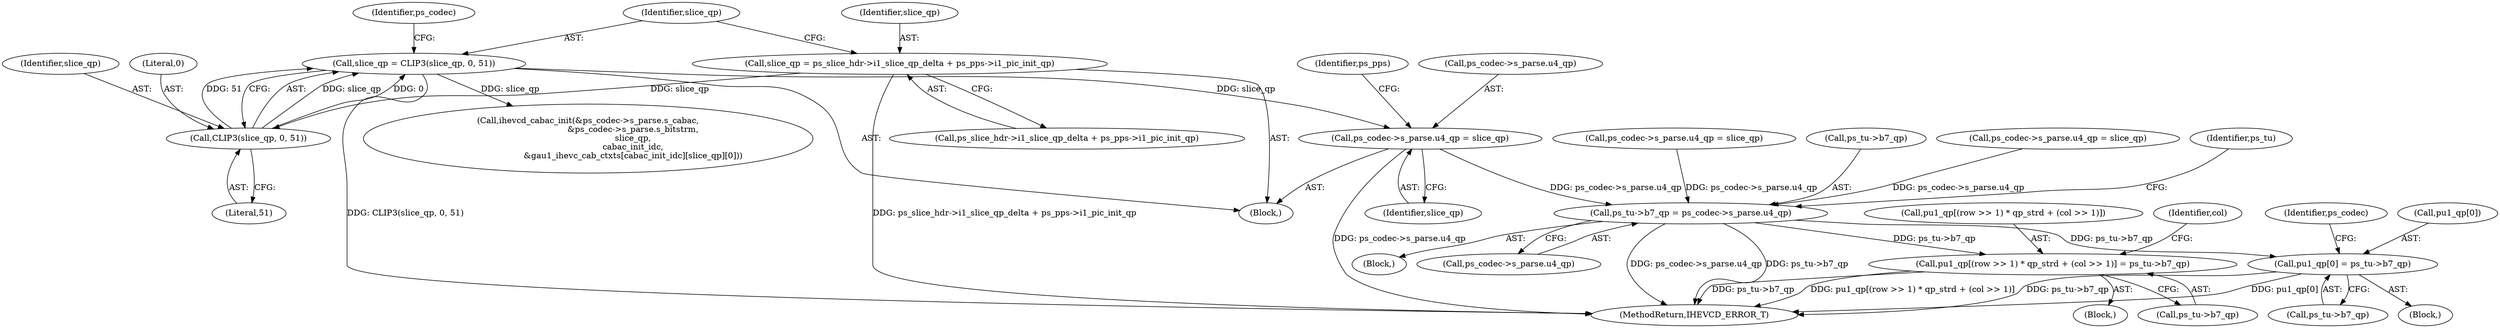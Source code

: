 digraph "0_Android_bcfc7124f6ef9f1ec128fb2e90de774a5b33d199_0@pointer" {
"1001123" [label="(Call,ps_codec->s_parse.u4_qp = slice_qp)"];
"1001117" [label="(Call,slice_qp = CLIP3(slice_qp, 0, 51))"];
"1001119" [label="(Call,CLIP3(slice_qp, 0, 51))"];
"1001108" [label="(Call,slice_qp = ps_slice_hdr->i1_slice_qp_delta + ps_pps->i1_pic_init_qp)"];
"1001767" [label="(Call,ps_tu->b7_qp = ps_codec->s_parse.u4_qp)"];
"1002729" [label="(Call,pu1_qp[0] = ps_tu->b7_qp)"];
"1002817" [label="(Call,pu1_qp[(row >> 1) * qp_strd + (col >> 1)] = ps_tu->b7_qp)"];
"1001131" [label="(Identifier,ps_pps)"];
"1005079" [label="(MethodReturn,IHEVCD_ERROR_T)"];
"1001122" [label="(Literal,51)"];
"1001119" [label="(Call,CLIP3(slice_qp, 0, 51))"];
"1000893" [label="(Call,ps_codec->s_parse.u4_qp = slice_qp)"];
"1001123" [label="(Call,ps_codec->s_parse.u4_qp = slice_qp)"];
"1002816" [label="(Block,)"];
"1001110" [label="(Call,ps_slice_hdr->i1_slice_qp_delta + ps_pps->i1_pic_init_qp)"];
"1001768" [label="(Call,ps_tu->b7_qp)"];
"1002729" [label="(Call,pu1_qp[0] = ps_tu->b7_qp)"];
"1001268" [label="(Call,ihevcd_cabac_init(&ps_codec->s_parse.s_cabac,\n                                  &ps_codec->s_parse.s_bitstrm,\n                                  slice_qp,\n                                  cabac_init_idc,\n                                  &gau1_ihevc_cab_ctxts[cabac_init_idc][slice_qp][0]))"];
"1001767" [label="(Call,ps_tu->b7_qp = ps_codec->s_parse.u4_qp)"];
"1002817" [label="(Call,pu1_qp[(row >> 1) * qp_strd + (col >> 1)] = ps_tu->b7_qp)"];
"1001120" [label="(Identifier,slice_qp)"];
"1001121" [label="(Literal,0)"];
"1001108" [label="(Call,slice_qp = ps_slice_hdr->i1_slice_qp_delta + ps_pps->i1_pic_init_qp)"];
"1001507" [label="(Call,ps_codec->s_parse.u4_qp = slice_qp)"];
"1002818" [label="(Call,pu1_qp[(row >> 1) * qp_strd + (col >> 1)])"];
"1001109" [label="(Identifier,slice_qp)"];
"1002733" [label="(Call,ps_tu->b7_qp)"];
"1002814" [label="(Identifier,col)"];
"1002730" [label="(Call,pu1_qp[0])"];
"1002829" [label="(Call,ps_tu->b7_qp)"];
"1001711" [label="(Block,)"];
"1001129" [label="(Identifier,slice_qp)"];
"1001778" [label="(Identifier,ps_tu)"];
"1001771" [label="(Call,ps_codec->s_parse.u4_qp)"];
"1001124" [label="(Call,ps_codec->s_parse.u4_qp)"];
"1001107" [label="(Block,)"];
"1002835" [label="(Identifier,ps_codec)"];
"1001117" [label="(Call,slice_qp = CLIP3(slice_qp, 0, 51))"];
"1001118" [label="(Identifier,slice_qp)"];
"1001126" [label="(Identifier,ps_codec)"];
"1002728" [label="(Block,)"];
"1001123" -> "1001107"  [label="AST: "];
"1001123" -> "1001129"  [label="CFG: "];
"1001124" -> "1001123"  [label="AST: "];
"1001129" -> "1001123"  [label="AST: "];
"1001131" -> "1001123"  [label="CFG: "];
"1001123" -> "1005079"  [label="DDG: ps_codec->s_parse.u4_qp"];
"1001117" -> "1001123"  [label="DDG: slice_qp"];
"1001123" -> "1001767"  [label="DDG: ps_codec->s_parse.u4_qp"];
"1001117" -> "1001107"  [label="AST: "];
"1001117" -> "1001119"  [label="CFG: "];
"1001118" -> "1001117"  [label="AST: "];
"1001119" -> "1001117"  [label="AST: "];
"1001126" -> "1001117"  [label="CFG: "];
"1001117" -> "1005079"  [label="DDG: CLIP3(slice_qp, 0, 51)"];
"1001119" -> "1001117"  [label="DDG: slice_qp"];
"1001119" -> "1001117"  [label="DDG: 0"];
"1001119" -> "1001117"  [label="DDG: 51"];
"1001117" -> "1001268"  [label="DDG: slice_qp"];
"1001119" -> "1001122"  [label="CFG: "];
"1001120" -> "1001119"  [label="AST: "];
"1001121" -> "1001119"  [label="AST: "];
"1001122" -> "1001119"  [label="AST: "];
"1001108" -> "1001119"  [label="DDG: slice_qp"];
"1001108" -> "1001107"  [label="AST: "];
"1001108" -> "1001110"  [label="CFG: "];
"1001109" -> "1001108"  [label="AST: "];
"1001110" -> "1001108"  [label="AST: "];
"1001118" -> "1001108"  [label="CFG: "];
"1001108" -> "1005079"  [label="DDG: ps_slice_hdr->i1_slice_qp_delta + ps_pps->i1_pic_init_qp"];
"1001767" -> "1001711"  [label="AST: "];
"1001767" -> "1001771"  [label="CFG: "];
"1001768" -> "1001767"  [label="AST: "];
"1001771" -> "1001767"  [label="AST: "];
"1001778" -> "1001767"  [label="CFG: "];
"1001767" -> "1005079"  [label="DDG: ps_codec->s_parse.u4_qp"];
"1001767" -> "1005079"  [label="DDG: ps_tu->b7_qp"];
"1000893" -> "1001767"  [label="DDG: ps_codec->s_parse.u4_qp"];
"1001507" -> "1001767"  [label="DDG: ps_codec->s_parse.u4_qp"];
"1001767" -> "1002729"  [label="DDG: ps_tu->b7_qp"];
"1001767" -> "1002817"  [label="DDG: ps_tu->b7_qp"];
"1002729" -> "1002728"  [label="AST: "];
"1002729" -> "1002733"  [label="CFG: "];
"1002730" -> "1002729"  [label="AST: "];
"1002733" -> "1002729"  [label="AST: "];
"1002835" -> "1002729"  [label="CFG: "];
"1002729" -> "1005079"  [label="DDG: ps_tu->b7_qp"];
"1002729" -> "1005079"  [label="DDG: pu1_qp[0]"];
"1002817" -> "1002816"  [label="AST: "];
"1002817" -> "1002829"  [label="CFG: "];
"1002818" -> "1002817"  [label="AST: "];
"1002829" -> "1002817"  [label="AST: "];
"1002814" -> "1002817"  [label="CFG: "];
"1002817" -> "1005079"  [label="DDG: pu1_qp[(row >> 1) * qp_strd + (col >> 1)]"];
"1002817" -> "1005079"  [label="DDG: ps_tu->b7_qp"];
}
